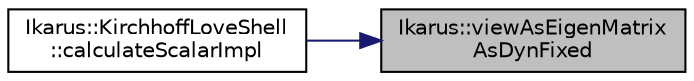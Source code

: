 digraph "Ikarus::viewAsEigenMatrixAsDynFixed"
{
 // LATEX_PDF_SIZE
  edge [fontname="Helvetica",fontsize="10",labelfontname="Helvetica",labelfontsize="10"];
  node [fontname="Helvetica",fontsize="10",shape=record];
  rankdir="RL";
  Node1 [label="Ikarus::viewAsEigenMatrix\lAsDynFixed",height=0.2,width=0.4,color="black", fillcolor="grey75", style="filled", fontcolor="black",tooltip="View Dune::BlockVector as an Eigen::Matrix with dynamic rows and fixed columns depending on the size ..."];
  Node1 -> Node2 [dir="back",color="midnightblue",fontsize="10",style="solid",fontname="Helvetica"];
  Node2 [label="Ikarus::KirchhoffLoveShell\l::calculateScalarImpl",height=0.2,width=0.4,color="black", fillcolor="white", style="filled",URL="$da/da1/a01258.html#a83c5d12a0591fce31bc29ea903156863",tooltip="Implementation to calculate the scalar value."];
}
